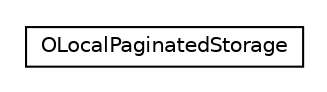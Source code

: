 #!/usr/local/bin/dot
#
# Class diagram 
# Generated by UMLGraph version R5_6-24-gf6e263 (http://www.umlgraph.org/)
#

digraph G {
	edge [fontname="Helvetica",fontsize=10,labelfontname="Helvetica",labelfontsize=10];
	node [fontname="Helvetica",fontsize=10,shape=plaintext];
	nodesep=0.25;
	ranksep=0.5;
	// com.orientechnologies.orient.core.storage.disk.OLocalPaginatedStorage
	c320749 [label=<<table title="com.orientechnologies.orient.core.storage.disk.OLocalPaginatedStorage" border="0" cellborder="1" cellspacing="0" cellpadding="2" port="p" href="./OLocalPaginatedStorage.html">
		<tr><td><table border="0" cellspacing="0" cellpadding="1">
<tr><td align="center" balign="center"> OLocalPaginatedStorage </td></tr>
		</table></td></tr>
		</table>>, URL="./OLocalPaginatedStorage.html", fontname="Helvetica", fontcolor="black", fontsize=10.0];
}


